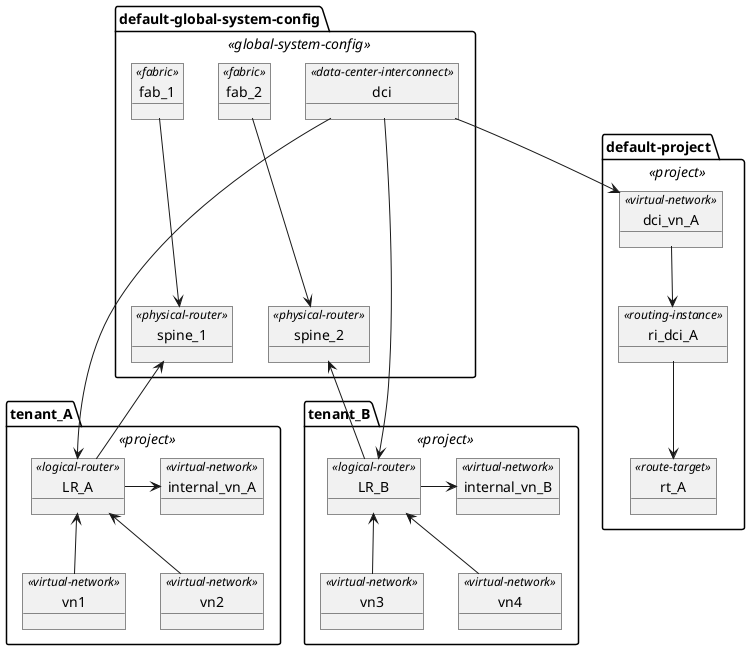 @startuml

package default-global-system-config <<global-system-config>> {
  object fab_1 <<fabric>> {
  }
  object spine_1 <<physical-router>> {
  }

  object fab_2 <<fabric>> {
  }
  object spine_2 <<physical-router>> {
  }

  object dci <<data-center-interconnect>> {
  }

  fab_1 ---> spine_1
  fab_2 ---> spine_2
}

package tenant_A <<project>>{
  object LR_A <<logical-router>> {
  }

  object internal_vn_A<<virtual-network>> {
  }

  object vn1 <<virtual-network>> {
  }

  object vn2 <<virtual-network>> {
  }

  LR_A <-- vn1
  LR_A <-- vn2
  LR_A -> internal_vn_A
}

package tenant_B <<project>>{
  object LR_B <<logical-router>> {
  }

  object internal_vn_B<<virtual-network>> {
  }

  object vn3 <<virtual-network>> {
  }

  object vn4 <<virtual-network>> {
  }

  LR_B <-- vn3
  LR_B <-- vn4
  LR_B -> internal_vn_B
}

package default-project <<project>>{
  object dci_vn_A <<virtual-network>> {
  }

  object ri_dci_A <<routing-instance>> {
  }

  object rt_A <<route-target>> {
  }

  dci_vn_A --> ri_dci_A
  ri_dci_A --> rt_A
}

spine_1 <-- LR_A
spine_2 <-- LR_B
dci --> dci_vn_A

dci --> LR_A
dci --> LR_B

@enduml